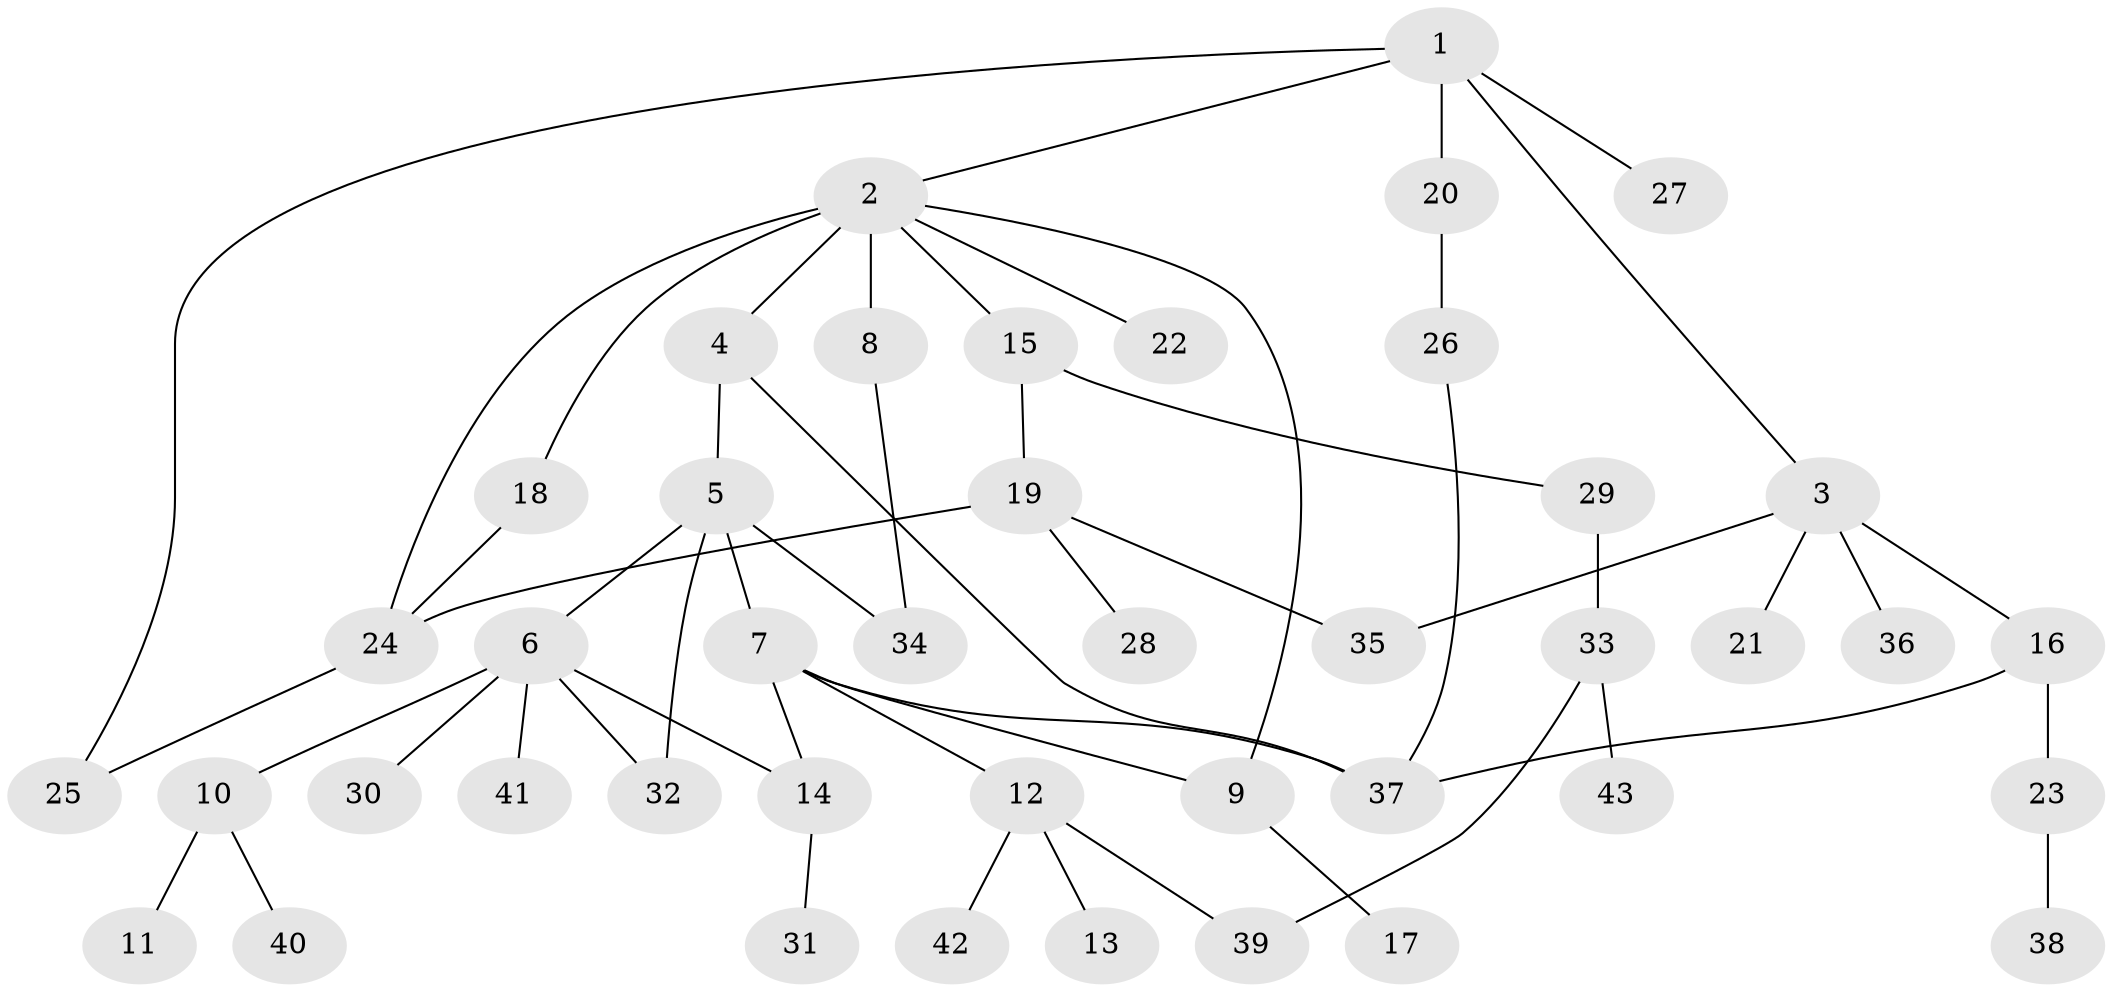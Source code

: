 // original degree distribution, {7: 0.006993006993006993, 6: 0.03496503496503497, 3: 0.1258741258741259, 5: 0.04195804195804196, 1: 0.38461538461538464, 2: 0.3356643356643357, 4: 0.06993006993006994}
// Generated by graph-tools (version 1.1) at 2025/49/03/04/25 22:49:02]
// undirected, 43 vertices, 54 edges
graph export_dot {
  node [color=gray90,style=filled];
  1;
  2;
  3;
  4;
  5;
  6;
  7;
  8;
  9;
  10;
  11;
  12;
  13;
  14;
  15;
  16;
  17;
  18;
  19;
  20;
  21;
  22;
  23;
  24;
  25;
  26;
  27;
  28;
  29;
  30;
  31;
  32;
  33;
  34;
  35;
  36;
  37;
  38;
  39;
  40;
  41;
  42;
  43;
  1 -- 2 [weight=1.0];
  1 -- 3 [weight=1.0];
  1 -- 20 [weight=1.0];
  1 -- 25 [weight=1.0];
  1 -- 27 [weight=1.0];
  2 -- 4 [weight=1.0];
  2 -- 8 [weight=2.0];
  2 -- 9 [weight=1.0];
  2 -- 15 [weight=1.0];
  2 -- 18 [weight=1.0];
  2 -- 22 [weight=1.0];
  2 -- 24 [weight=1.0];
  3 -- 16 [weight=1.0];
  3 -- 21 [weight=1.0];
  3 -- 35 [weight=1.0];
  3 -- 36 [weight=2.0];
  4 -- 5 [weight=1.0];
  4 -- 37 [weight=1.0];
  5 -- 6 [weight=1.0];
  5 -- 7 [weight=1.0];
  5 -- 32 [weight=1.0];
  5 -- 34 [weight=1.0];
  6 -- 10 [weight=1.0];
  6 -- 14 [weight=1.0];
  6 -- 30 [weight=1.0];
  6 -- 32 [weight=1.0];
  6 -- 41 [weight=1.0];
  7 -- 9 [weight=1.0];
  7 -- 12 [weight=1.0];
  7 -- 14 [weight=1.0];
  7 -- 37 [weight=1.0];
  8 -- 34 [weight=2.0];
  9 -- 17 [weight=1.0];
  10 -- 11 [weight=1.0];
  10 -- 40 [weight=1.0];
  12 -- 13 [weight=1.0];
  12 -- 39 [weight=1.0];
  12 -- 42 [weight=1.0];
  14 -- 31 [weight=1.0];
  15 -- 19 [weight=1.0];
  15 -- 29 [weight=2.0];
  16 -- 23 [weight=1.0];
  16 -- 37 [weight=1.0];
  18 -- 24 [weight=1.0];
  19 -- 24 [weight=2.0];
  19 -- 28 [weight=1.0];
  19 -- 35 [weight=1.0];
  20 -- 26 [weight=1.0];
  23 -- 38 [weight=1.0];
  24 -- 25 [weight=1.0];
  26 -- 37 [weight=1.0];
  29 -- 33 [weight=1.0];
  33 -- 39 [weight=1.0];
  33 -- 43 [weight=1.0];
}
